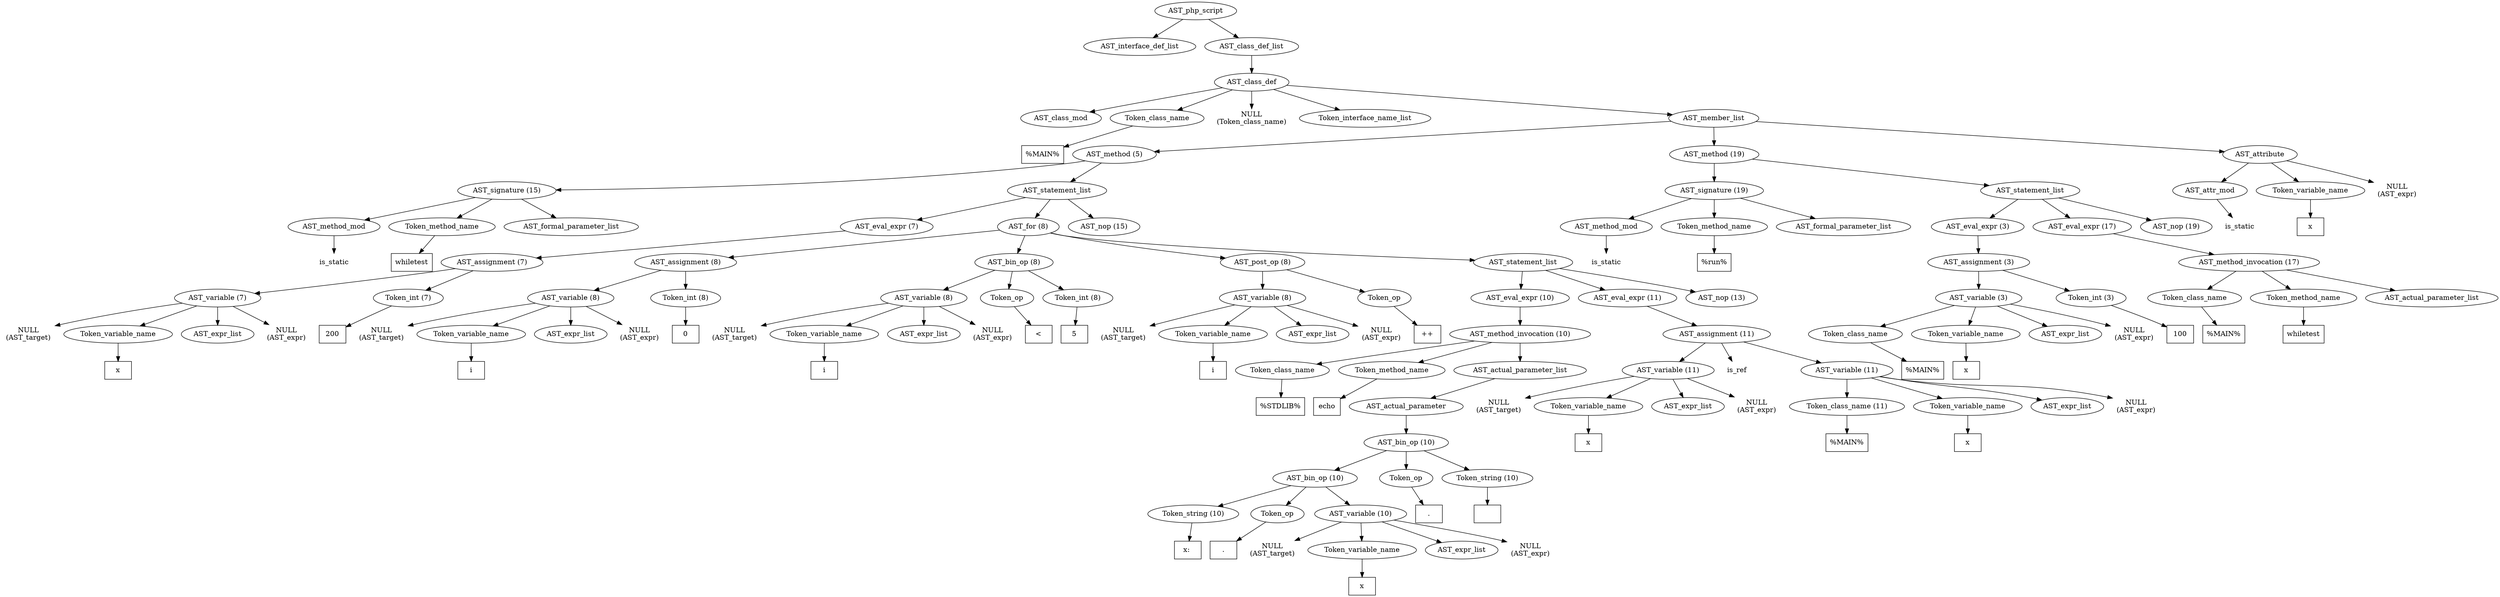 /*
 * AST in dot format generated by phc -- the PHP compiler
 */

digraph AST {
node_0 [label="AST_php_script"];
node_1 [label="AST_interface_def_list"];
node_2 [label="AST_class_def_list"];
node_3 [label="AST_class_def"];
node_4 [label="AST_class_mod"];
node_5 [label="Token_class_name"];
node_6 [label="%MAIN%", shape=box]
node_5 -> node_6;
node_7 [label="NULL\n(Token_class_name)", shape=plaintext]
node_8 [label="Token_interface_name_list"];
node_9 [label="AST_member_list"];
node_10 [label="AST_method (5)"];
node_11 [label="AST_signature (15)"];
node_12 [label="AST_method_mod"];
node_13 [label="is_static", shape=plaintext]
node_12 -> node_13;
node_14 [label="Token_method_name"];
node_15 [label="whiletest", shape=box]
node_14 -> node_15;
node_16 [label="AST_formal_parameter_list"];
node_11 -> node_16;
node_11 -> node_14;
node_11 -> node_12;
node_17 [label="AST_statement_list"];
node_18 [label="AST_eval_expr (7)"];
node_19 [label="AST_assignment (7)"];
node_20 [label="AST_variable (7)"];
node_21 [label="NULL\n(AST_target)", shape=plaintext]
node_22 [label="Token_variable_name"];
node_23 [label="x", shape=box]
node_22 -> node_23;
node_24 [label="AST_expr_list"];
node_25 [label="NULL\n(AST_expr)", shape=plaintext]
node_20 -> node_25;
node_20 -> node_24;
node_20 -> node_22;
node_20 -> node_21;
node_26 [label="Token_int (7)"];
node_27 [label="200", shape=box]
node_26 -> node_27;
node_19 -> node_26;
node_19 -> node_20;
node_18 -> node_19;
node_28 [label="AST_for (8)"];
node_29 [label="AST_assignment (8)"];
node_30 [label="AST_variable (8)"];
node_31 [label="NULL\n(AST_target)", shape=plaintext]
node_32 [label="Token_variable_name"];
node_33 [label="i", shape=box]
node_32 -> node_33;
node_34 [label="AST_expr_list"];
node_35 [label="NULL\n(AST_expr)", shape=plaintext]
node_30 -> node_35;
node_30 -> node_34;
node_30 -> node_32;
node_30 -> node_31;
node_36 [label="Token_int (8)"];
node_37 [label="0", shape=box]
node_36 -> node_37;
node_29 -> node_36;
node_29 -> node_30;
node_38 [label="AST_bin_op (8)"];
node_39 [label="AST_variable (8)"];
node_40 [label="NULL\n(AST_target)", shape=plaintext]
node_41 [label="Token_variable_name"];
node_42 [label="i", shape=box]
node_41 -> node_42;
node_43 [label="AST_expr_list"];
node_44 [label="NULL\n(AST_expr)", shape=plaintext]
node_39 -> node_44;
node_39 -> node_43;
node_39 -> node_41;
node_39 -> node_40;
node_45 [label="Token_op"];
node_46 [label="<", shape=box]
node_45 -> node_46;
node_47 [label="Token_int (8)"];
node_48 [label="5", shape=box]
node_47 -> node_48;
node_38 -> node_47;
node_38 -> node_45;
node_38 -> node_39;
node_49 [label="AST_post_op (8)"];
node_50 [label="AST_variable (8)"];
node_51 [label="NULL\n(AST_target)", shape=plaintext]
node_52 [label="Token_variable_name"];
node_53 [label="i", shape=box]
node_52 -> node_53;
node_54 [label="AST_expr_list"];
node_55 [label="NULL\n(AST_expr)", shape=plaintext]
node_50 -> node_55;
node_50 -> node_54;
node_50 -> node_52;
node_50 -> node_51;
node_56 [label="Token_op"];
node_57 [label="++", shape=box]
node_56 -> node_57;
node_49 -> node_56;
node_49 -> node_50;
node_58 [label="AST_statement_list"];
node_59 [label="AST_eval_expr (10)"];
node_60 [label="AST_method_invocation (10)"];
node_61 [label="Token_class_name"];
node_62 [label="%STDLIB%", shape=box]
node_61 -> node_62;
node_63 [label="Token_method_name"];
node_64 [label="echo", shape=box]
node_63 -> node_64;
node_65 [label="AST_actual_parameter_list"];
node_66 [label="AST_actual_parameter"];
node_67 [label="AST_bin_op (10)"];
node_68 [label="AST_bin_op (10)"];
node_69 [label="Token_string (10)"];
node_70 [label="x: ", shape=box]
node_69 -> node_70;
node_71 [label="Token_op"];
node_72 [label=".", shape=box]
node_71 -> node_72;
node_73 [label="AST_variable (10)"];
node_74 [label="NULL\n(AST_target)", shape=plaintext]
node_75 [label="Token_variable_name"];
node_76 [label="x", shape=box]
node_75 -> node_76;
node_77 [label="AST_expr_list"];
node_78 [label="NULL\n(AST_expr)", shape=plaintext]
node_73 -> node_78;
node_73 -> node_77;
node_73 -> node_75;
node_73 -> node_74;
node_68 -> node_73;
node_68 -> node_71;
node_68 -> node_69;
node_79 [label="Token_op"];
node_80 [label=".", shape=box]
node_79 -> node_80;
node_81 [label="Token_string (10)"];
node_82 [label="", shape=box]
node_81 -> node_82;
node_67 -> node_81;
node_67 -> node_79;
node_67 -> node_68;
node_66 -> node_67;
node_65 -> node_66;
node_60 -> node_65;
node_60 -> node_63;
node_60 -> node_61;
node_59 -> node_60;
node_83 [label="AST_eval_expr (11)"];
node_84 [label="AST_assignment (11)"];
node_85 [label="AST_variable (11)"];
node_86 [label="NULL\n(AST_target)", shape=plaintext]
node_87 [label="Token_variable_name"];
node_88 [label="x", shape=box]
node_87 -> node_88;
node_89 [label="AST_expr_list"];
node_90 [label="NULL\n(AST_expr)", shape=plaintext]
node_85 -> node_90;
node_85 -> node_89;
node_85 -> node_87;
node_85 -> node_86;
node_91 [label="is_ref", shape=plaintext]
node_92 [label="AST_variable (11)"];
node_93 [label="Token_class_name (11)"];
node_94 [label="%MAIN%", shape=box]
node_93 -> node_94;
node_95 [label="Token_variable_name"];
node_96 [label="x", shape=box]
node_95 -> node_96;
node_97 [label="AST_expr_list"];
node_98 [label="NULL\n(AST_expr)", shape=plaintext]
node_92 -> node_98;
node_92 -> node_97;
node_92 -> node_95;
node_92 -> node_93;
node_84 -> node_92;
node_84 -> node_91;
node_84 -> node_85;
node_83 -> node_84;
node_99 [label="AST_nop (13)"];
node_58 -> node_99;
node_58 -> node_83;
node_58 -> node_59;
node_28 -> node_58;
node_28 -> node_49;
node_28 -> node_38;
node_28 -> node_29;
node_100 [label="AST_nop (15)"];
node_17 -> node_100;
node_17 -> node_28;
node_17 -> node_18;
node_10 -> node_17;
node_10 -> node_11;
node_101 [label="AST_method (19)"];
node_102 [label="AST_signature (19)"];
node_103 [label="AST_method_mod"];
node_104 [label="is_static", shape=plaintext]
node_103 -> node_104;
node_105 [label="Token_method_name"];
node_106 [label="%run%", shape=box]
node_105 -> node_106;
node_107 [label="AST_formal_parameter_list"];
node_102 -> node_107;
node_102 -> node_105;
node_102 -> node_103;
node_108 [label="AST_statement_list"];
node_109 [label="AST_eval_expr (3)"];
node_110 [label="AST_assignment (3)"];
node_111 [label="AST_variable (3)"];
node_112 [label="Token_class_name"];
node_113 [label="%MAIN%", shape=box]
node_112 -> node_113;
node_114 [label="Token_variable_name"];
node_115 [label="x", shape=box]
node_114 -> node_115;
node_116 [label="AST_expr_list"];
node_117 [label="NULL\n(AST_expr)", shape=plaintext]
node_111 -> node_117;
node_111 -> node_116;
node_111 -> node_114;
node_111 -> node_112;
node_118 [label="Token_int (3)"];
node_119 [label="100", shape=box]
node_118 -> node_119;
node_110 -> node_118;
node_110 -> node_111;
node_109 -> node_110;
node_120 [label="AST_eval_expr (17)"];
node_121 [label="AST_method_invocation (17)"];
node_122 [label="Token_class_name"];
node_123 [label="%MAIN%", shape=box]
node_122 -> node_123;
node_124 [label="Token_method_name"];
node_125 [label="whiletest", shape=box]
node_124 -> node_125;
node_126 [label="AST_actual_parameter_list"];
node_121 -> node_126;
node_121 -> node_124;
node_121 -> node_122;
node_120 -> node_121;
node_127 [label="AST_nop (19)"];
node_108 -> node_127;
node_108 -> node_120;
node_108 -> node_109;
node_101 -> node_108;
node_101 -> node_102;
node_128 [label="AST_attribute"];
node_129 [label="AST_attr_mod"];
node_130 [label="is_static", shape=plaintext]
node_129 -> node_130;
node_131 [label="Token_variable_name"];
node_132 [label="x", shape=box]
node_131 -> node_132;
node_133 [label="NULL\n(AST_expr)", shape=plaintext]
node_128 -> node_133;
node_128 -> node_131;
node_128 -> node_129;
node_9 -> node_128;
node_9 -> node_101;
node_9 -> node_10;
node_3 -> node_9;
node_3 -> node_8;
node_3 -> node_7;
node_3 -> node_5;
node_3 -> node_4;
node_2 -> node_3;
node_0 -> node_2;
node_0 -> node_1;
}
